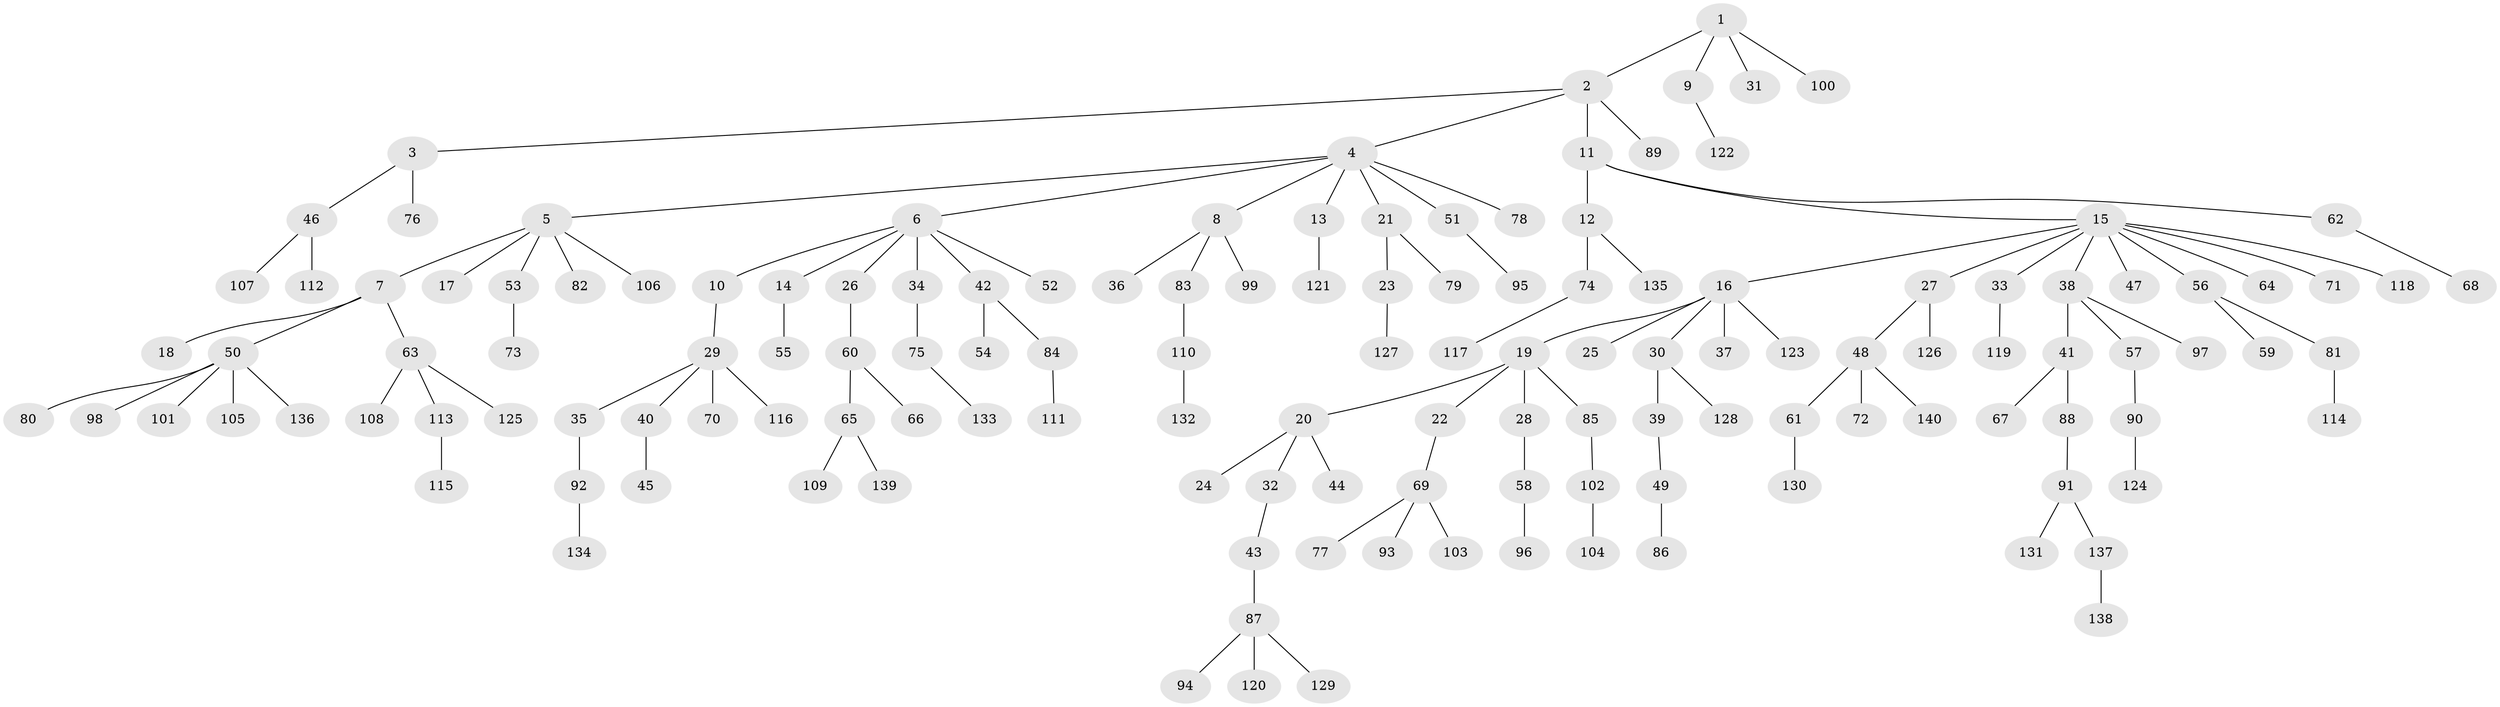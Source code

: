 // Generated by graph-tools (version 1.1) at 2025/02/03/09/25 03:02:18]
// undirected, 140 vertices, 139 edges
graph export_dot {
graph [start="1"]
  node [color=gray90,style=filled];
  1;
  2;
  3;
  4;
  5;
  6;
  7;
  8;
  9;
  10;
  11;
  12;
  13;
  14;
  15;
  16;
  17;
  18;
  19;
  20;
  21;
  22;
  23;
  24;
  25;
  26;
  27;
  28;
  29;
  30;
  31;
  32;
  33;
  34;
  35;
  36;
  37;
  38;
  39;
  40;
  41;
  42;
  43;
  44;
  45;
  46;
  47;
  48;
  49;
  50;
  51;
  52;
  53;
  54;
  55;
  56;
  57;
  58;
  59;
  60;
  61;
  62;
  63;
  64;
  65;
  66;
  67;
  68;
  69;
  70;
  71;
  72;
  73;
  74;
  75;
  76;
  77;
  78;
  79;
  80;
  81;
  82;
  83;
  84;
  85;
  86;
  87;
  88;
  89;
  90;
  91;
  92;
  93;
  94;
  95;
  96;
  97;
  98;
  99;
  100;
  101;
  102;
  103;
  104;
  105;
  106;
  107;
  108;
  109;
  110;
  111;
  112;
  113;
  114;
  115;
  116;
  117;
  118;
  119;
  120;
  121;
  122;
  123;
  124;
  125;
  126;
  127;
  128;
  129;
  130;
  131;
  132;
  133;
  134;
  135;
  136;
  137;
  138;
  139;
  140;
  1 -- 2;
  1 -- 9;
  1 -- 31;
  1 -- 100;
  2 -- 3;
  2 -- 4;
  2 -- 11;
  2 -- 89;
  3 -- 46;
  3 -- 76;
  4 -- 5;
  4 -- 6;
  4 -- 8;
  4 -- 13;
  4 -- 21;
  4 -- 51;
  4 -- 78;
  5 -- 7;
  5 -- 17;
  5 -- 53;
  5 -- 82;
  5 -- 106;
  6 -- 10;
  6 -- 14;
  6 -- 26;
  6 -- 34;
  6 -- 42;
  6 -- 52;
  7 -- 18;
  7 -- 50;
  7 -- 63;
  8 -- 36;
  8 -- 83;
  8 -- 99;
  9 -- 122;
  10 -- 29;
  11 -- 12;
  11 -- 15;
  11 -- 62;
  12 -- 74;
  12 -- 135;
  13 -- 121;
  14 -- 55;
  15 -- 16;
  15 -- 27;
  15 -- 33;
  15 -- 38;
  15 -- 47;
  15 -- 56;
  15 -- 64;
  15 -- 71;
  15 -- 118;
  16 -- 19;
  16 -- 25;
  16 -- 30;
  16 -- 37;
  16 -- 123;
  19 -- 20;
  19 -- 22;
  19 -- 28;
  19 -- 85;
  20 -- 24;
  20 -- 32;
  20 -- 44;
  21 -- 23;
  21 -- 79;
  22 -- 69;
  23 -- 127;
  26 -- 60;
  27 -- 48;
  27 -- 126;
  28 -- 58;
  29 -- 35;
  29 -- 40;
  29 -- 70;
  29 -- 116;
  30 -- 39;
  30 -- 128;
  32 -- 43;
  33 -- 119;
  34 -- 75;
  35 -- 92;
  38 -- 41;
  38 -- 57;
  38 -- 97;
  39 -- 49;
  40 -- 45;
  41 -- 67;
  41 -- 88;
  42 -- 54;
  42 -- 84;
  43 -- 87;
  46 -- 107;
  46 -- 112;
  48 -- 61;
  48 -- 72;
  48 -- 140;
  49 -- 86;
  50 -- 80;
  50 -- 98;
  50 -- 101;
  50 -- 105;
  50 -- 136;
  51 -- 95;
  53 -- 73;
  56 -- 59;
  56 -- 81;
  57 -- 90;
  58 -- 96;
  60 -- 65;
  60 -- 66;
  61 -- 130;
  62 -- 68;
  63 -- 108;
  63 -- 113;
  63 -- 125;
  65 -- 109;
  65 -- 139;
  69 -- 77;
  69 -- 93;
  69 -- 103;
  74 -- 117;
  75 -- 133;
  81 -- 114;
  83 -- 110;
  84 -- 111;
  85 -- 102;
  87 -- 94;
  87 -- 120;
  87 -- 129;
  88 -- 91;
  90 -- 124;
  91 -- 131;
  91 -- 137;
  92 -- 134;
  102 -- 104;
  110 -- 132;
  113 -- 115;
  137 -- 138;
}

